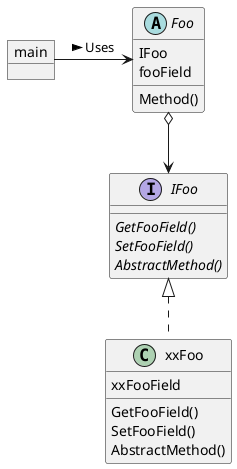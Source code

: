 @startuml
'https://plantuml.com/class-diagram

object main
interface IFoo {
    {abstract}GetFooField()
	{abstract}SetFooField()
	{abstract}AbstractMethod()
}
abstract class Foo {
    IFoo
    fooField
    Method()
}
class xxFoo {
    xxFooField
    GetFooField()
	SetFooField()
	AbstractMethod()
}

main -> Foo: Uses >
Foo o--> IFoo
IFoo <|.. xxFoo

@enduml